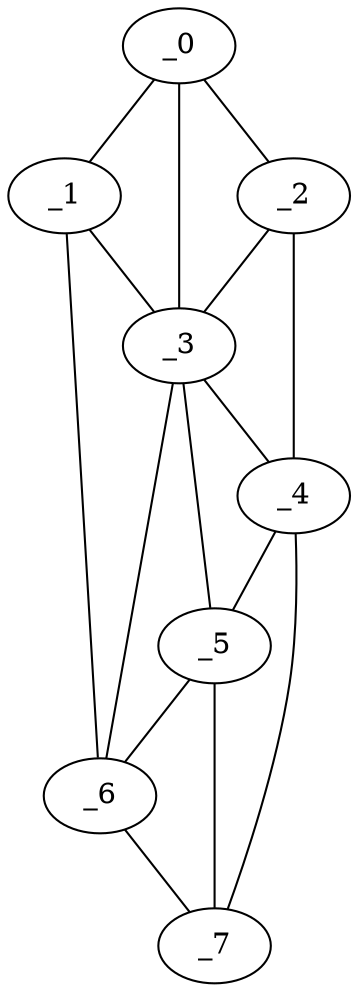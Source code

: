 graph "obj25__210.gxl" {
	_0	 [x=4,
		y=25];
	_1	 [x=5,
		y=33];
	_0 -- _1	 [valence=1];
	_2	 [x=14,
		y=15];
	_0 -- _2	 [valence=1];
	_3	 [x=14,
		y=32];
	_0 -- _3	 [valence=2];
	_1 -- _3	 [valence=2];
	_6	 [x=123,
		y=33];
	_1 -- _6	 [valence=1];
	_2 -- _3	 [valence=2];
	_4	 [x=111,
		y=14];
	_2 -- _4	 [valence=1];
	_3 -- _4	 [valence=2];
	_5	 [x=116,
		y=31];
	_3 -- _5	 [valence=2];
	_3 -- _6	 [valence=2];
	_4 -- _5	 [valence=1];
	_7	 [x=125,
		y=23];
	_4 -- _7	 [valence=1];
	_5 -- _6	 [valence=1];
	_5 -- _7	 [valence=2];
	_6 -- _7	 [valence=1];
}

